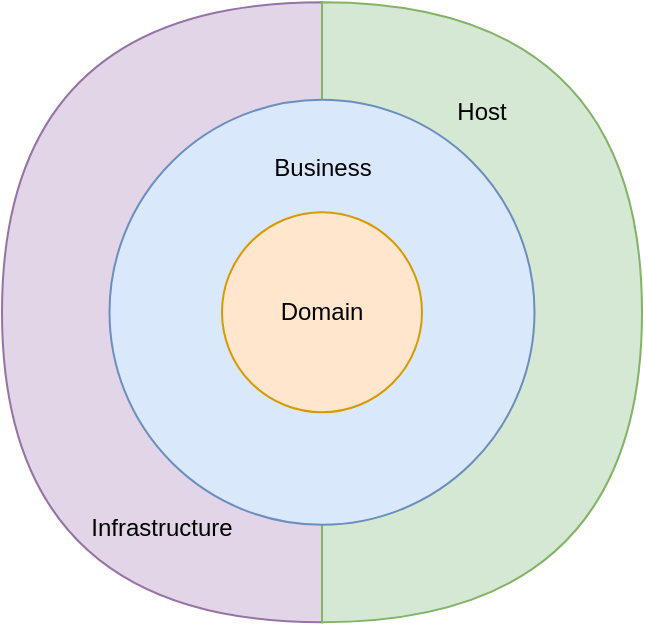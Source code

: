 <mxfile version="18.0.1" type="device"><diagram id="9V_9c7OndqojbBmEA3Oa" name="Page-1"><mxGraphModel dx="1209" dy="666" grid="1" gridSize="10" guides="1" tooltips="1" connect="1" arrows="1" fold="1" page="1" pageScale="1" pageWidth="827" pageHeight="1169" math="0" shadow="0"><root><mxCell id="0"/><mxCell id="1" parent="0"/><mxCell id="PEZ6mObwsxCqn6uxgg9I-7" value="&lt;br&gt;&lt;br&gt;&lt;br&gt;&lt;br&gt;&lt;br&gt;&lt;br&gt;&lt;br&gt;&lt;br&gt;&lt;br&gt;&lt;br&gt;&lt;br&gt;&lt;br&gt;&lt;br&gt;&lt;br&gt;&lt;br&gt;Infrastructure" style="shape=or;whiteSpace=wrap;html=1;direction=west;fillColor=#e1d5e7;strokeColor=#9673a6;align=center;" vertex="1" parent="1"><mxGeometry x="260" y="168.13" width="160" height="310" as="geometry"/></mxCell><mxCell id="PEZ6mObwsxCqn6uxgg9I-6" value="Host&lt;br&gt;&lt;br&gt;&lt;br&gt;&lt;br&gt;&lt;br&gt;&lt;br&gt;&lt;br&gt;&lt;br&gt;&lt;br&gt;&lt;br&gt;&lt;br&gt;&lt;br&gt;&lt;br&gt;&lt;br&gt;&lt;br&gt;" style="shape=or;whiteSpace=wrap;html=1;fillColor=#d5e8d4;strokeColor=#82b366;" vertex="1" parent="1"><mxGeometry x="420" y="168.13" width="160" height="310" as="geometry"/></mxCell><mxCell id="PEZ6mObwsxCqn6uxgg9I-2" value="Business&lt;br&gt;&lt;br&gt;&lt;br&gt;&lt;br&gt;&lt;br&gt;&lt;br&gt;&lt;br&gt;&lt;br&gt;&lt;br&gt;&lt;br&gt;&lt;br&gt;" style="ellipse;whiteSpace=wrap;html=1;aspect=fixed;fillColor=#dae8fc;strokeColor=#6c8ebf;" vertex="1" parent="1"><mxGeometry x="313.75" y="216.88" width="212.5" height="212.5" as="geometry"/></mxCell><mxCell id="PEZ6mObwsxCqn6uxgg9I-1" value="Domain" style="ellipse;whiteSpace=wrap;html=1;aspect=fixed;fillColor=#ffe6cc;strokeColor=#d79b00;" vertex="1" parent="1"><mxGeometry x="370" y="273.13" width="100" height="100" as="geometry"/></mxCell></root></mxGraphModel></diagram></mxfile>